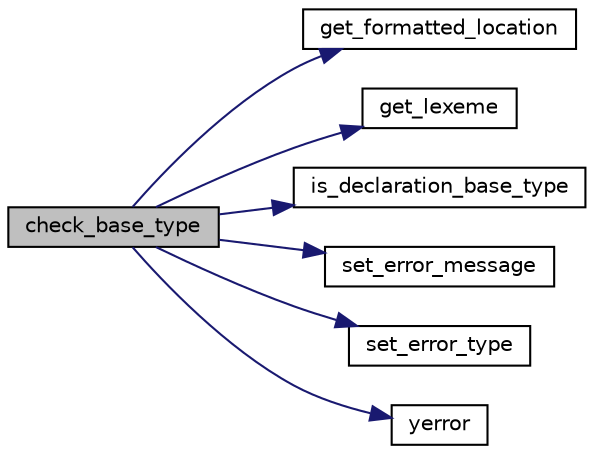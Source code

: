 digraph "check_base_type"
{
 // LATEX_PDF_SIZE
  edge [fontname="Helvetica",fontsize="10",labelfontname="Helvetica",labelfontsize="10"];
  node [fontname="Helvetica",fontsize="10",shape=record];
  rankdir="LR";
  Node1 [label="check_base_type",height=0.2,width=0.4,color="black", fillcolor="grey75", style="filled", fontcolor="black",tooltip="Validates that the lexicographic index is a base type."];
  Node1 -> Node2 [color="midnightblue",fontsize="10",style="solid",fontname="Helvetica"];
  Node2 [label="get_formatted_location",height=0.2,width=0.4,color="black", fillcolor="white", style="filled",URL="$d0/d15/errors_8c.html#a68d1ccae372534af850e06d48b45d638",tooltip="Returns a formatted string containing the current file, line, and column."];
  Node1 -> Node3 [color="midnightblue",fontsize="10",style="solid",fontname="Helvetica"];
  Node3 [label="get_lexeme",height=0.2,width=0.4,color="black", fillcolor="white", style="filled",URL="$d0/d92/lexeme__table_8c.html#ab176cfe8b410c1f87237ed115a0d8df4",tooltip="Retrieves the lexeme at the given index."];
  Node1 -> Node4 [color="midnightblue",fontsize="10",style="solid",fontname="Helvetica"];
  Node4 [label="is_declaration_base_type",height=0.2,width=0.4,color="black", fillcolor="white", style="filled",URL="$dd/d3e/declaration__table_8c.html#a0d9073ef901b312b251556411474e440",tooltip="Checks if a declaration is a base type."];
  Node1 -> Node5 [color="midnightblue",fontsize="10",style="solid",fontname="Helvetica"];
  Node5 [label="set_error_message",height=0.2,width=0.4,color="black", fillcolor="white", style="filled",URL="$d0/d15/errors_8c.html#a4eba1d90a88e13e4b1beada48a1c2b9d",tooltip="Sets the error message of the provided Error struct."];
  Node1 -> Node6 [color="midnightblue",fontsize="10",style="solid",fontname="Helvetica"];
  Node6 [label="set_error_type",height=0.2,width=0.4,color="black", fillcolor="white", style="filled",URL="$d0/d15/errors_8c.html#aff32bbfac01af1967382165ffc1d5607",tooltip="Sets the error type of the provided Error struct."];
  Node1 -> Node7 [color="midnightblue",fontsize="10",style="solid",fontname="Helvetica"];
  Node7 [label="yerror",height=0.2,width=0.4,color="black", fillcolor="white", style="filled",URL="$d0/d15/errors_8c.html#a362b4d026b806baabf4d0654eea096a8",tooltip="Prints a formatted error message based on the provided Error struct and exits the program."];
}
